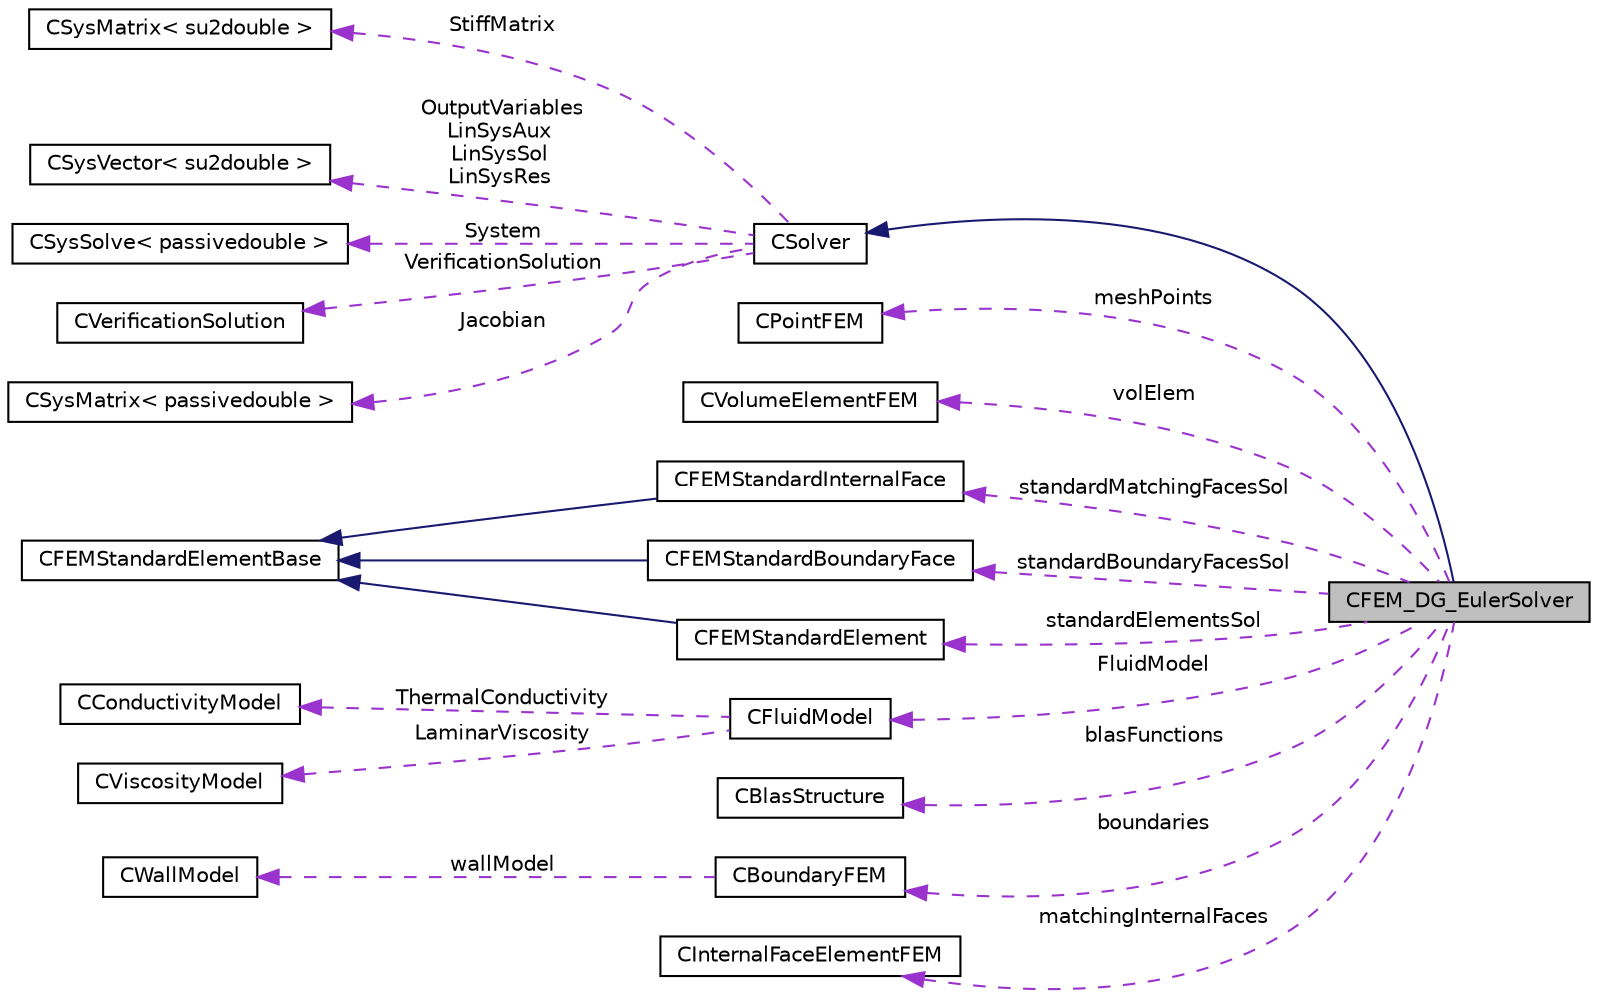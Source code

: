 digraph "CFEM_DG_EulerSolver"
{
  edge [fontname="Helvetica",fontsize="10",labelfontname="Helvetica",labelfontsize="10"];
  node [fontname="Helvetica",fontsize="10",shape=record];
  rankdir="LR";
  Node3 [label="CFEM_DG_EulerSolver",height=0.2,width=0.4,color="black", fillcolor="grey75", style="filled", fontcolor="black"];
  Node4 -> Node3 [dir="back",color="midnightblue",fontsize="10",style="solid",fontname="Helvetica"];
  Node4 [label="CSolver",height=0.2,width=0.4,color="black", fillcolor="white", style="filled",URL="$class_c_solver.html",tooltip="Main class for defining the PDE solution, it requires a child class for each particular solver (Euler..."];
  Node5 -> Node4 [dir="back",color="darkorchid3",fontsize="10",style="dashed",label=" StiffMatrix" ,fontname="Helvetica"];
  Node5 [label="CSysMatrix\< su2double \>",height=0.2,width=0.4,color="black", fillcolor="white", style="filled",URL="$class_c_sys_matrix.html"];
  Node6 -> Node4 [dir="back",color="darkorchid3",fontsize="10",style="dashed",label=" OutputVariables\nLinSysAux\nLinSysSol\nLinSysRes" ,fontname="Helvetica"];
  Node6 [label="CSysVector\< su2double \>",height=0.2,width=0.4,color="black", fillcolor="white", style="filled",URL="$class_c_sys_vector.html"];
  Node7 -> Node4 [dir="back",color="darkorchid3",fontsize="10",style="dashed",label=" System" ,fontname="Helvetica"];
  Node7 [label="CSysSolve\< passivedouble \>",height=0.2,width=0.4,color="black", fillcolor="white", style="filled",URL="$class_c_sys_solve.html"];
  Node8 -> Node4 [dir="back",color="darkorchid3",fontsize="10",style="dashed",label=" VerificationSolution" ,fontname="Helvetica"];
  Node8 [label="CVerificationSolution",height=0.2,width=0.4,color="black", fillcolor="white", style="filled",URL="$class_c_verification_solution.html",tooltip="Class for holding verification PDE solutions, e.g., phi = phi(x,y,z,t), used for initial conditions..."];
  Node9 -> Node4 [dir="back",color="darkorchid3",fontsize="10",style="dashed",label=" Jacobian" ,fontname="Helvetica"];
  Node9 [label="CSysMatrix\< passivedouble \>",height=0.2,width=0.4,color="black", fillcolor="white", style="filled",URL="$class_c_sys_matrix.html"];
  Node10 -> Node3 [dir="back",color="darkorchid3",fontsize="10",style="dashed",label=" meshPoints" ,fontname="Helvetica"];
  Node10 [label="CPointFEM",height=0.2,width=0.4,color="black", fillcolor="white", style="filled",URL="$class_c_point_f_e_m.html",tooltip="Class to a point for the FEM solver. "];
  Node11 -> Node3 [dir="back",color="darkorchid3",fontsize="10",style="dashed",label=" volElem" ,fontname="Helvetica"];
  Node11 [label="CVolumeElementFEM",height=0.2,width=0.4,color="black", fillcolor="white", style="filled",URL="$class_c_volume_element_f_e_m.html",tooltip="Class to store a volume element for the FEM solver. "];
  Node12 -> Node3 [dir="back",color="darkorchid3",fontsize="10",style="dashed",label=" standardMatchingFacesSol" ,fontname="Helvetica"];
  Node12 [label="CFEMStandardInternalFace",height=0.2,width=0.4,color="black", fillcolor="white", style="filled",URL="$class_c_f_e_m_standard_internal_face.html",tooltip="Class to define a FEM standard internal face. "];
  Node13 -> Node12 [dir="back",color="midnightblue",fontsize="10",style="solid",fontname="Helvetica"];
  Node13 [label="CFEMStandardElementBase",height=0.2,width=0.4,color="black", fillcolor="white", style="filled",URL="$class_c_f_e_m_standard_element_base.html",tooltip="Base class for a FEM standard element. "];
  Node14 -> Node3 [dir="back",color="darkorchid3",fontsize="10",style="dashed",label=" FluidModel" ,fontname="Helvetica"];
  Node14 [label="CFluidModel",height=0.2,width=0.4,color="black", fillcolor="white", style="filled",URL="$class_c_fluid_model.html",tooltip="Main class for defining the Thermo-Physical Model a child class for each particular Model (Ideal-Gas..."];
  Node15 -> Node14 [dir="back",color="darkorchid3",fontsize="10",style="dashed",label=" ThermalConductivity" ,fontname="Helvetica"];
  Node15 [label="CConductivityModel",height=0.2,width=0.4,color="black", fillcolor="white", style="filled",URL="$class_c_conductivity_model.html"];
  Node16 -> Node14 [dir="back",color="darkorchid3",fontsize="10",style="dashed",label=" LaminarViscosity" ,fontname="Helvetica"];
  Node16 [label="CViscosityModel",height=0.2,width=0.4,color="black", fillcolor="white", style="filled",URL="$class_c_viscosity_model.html",tooltip="Main class for defining the Transport-Physical Model a child class for each particular Model (Power l..."];
  Node17 -> Node3 [dir="back",color="darkorchid3",fontsize="10",style="dashed",label=" blasFunctions" ,fontname="Helvetica"];
  Node17 [label="CBlasStructure",height=0.2,width=0.4,color="black", fillcolor="white", style="filled",URL="$class_c_blas_structure.html",tooltip="Class, which serves as an interface to the BLAS functionalities needed. "];
  Node18 -> Node3 [dir="back",color="darkorchid3",fontsize="10",style="dashed",label=" boundaries" ,fontname="Helvetica"];
  Node18 [label="CBoundaryFEM",height=0.2,width=0.4,color="black", fillcolor="white", style="filled",URL="$class_c_boundary_f_e_m.html",tooltip="Class to store a boundary for the FEM solver. "];
  Node19 -> Node18 [dir="back",color="darkorchid3",fontsize="10",style="dashed",label=" wallModel" ,fontname="Helvetica"];
  Node19 [label="CWallModel",height=0.2,width=0.4,color="black", fillcolor="white", style="filled",URL="$class_c_wall_model.html",tooltip="Base class for defining the LES wall model. "];
  Node20 -> Node3 [dir="back",color="darkorchid3",fontsize="10",style="dashed",label=" standardBoundaryFacesSol" ,fontname="Helvetica"];
  Node20 [label="CFEMStandardBoundaryFace",height=0.2,width=0.4,color="black", fillcolor="white", style="filled",URL="$class_c_f_e_m_standard_boundary_face.html",tooltip="Class to define a FEM standard boundary face. "];
  Node13 -> Node20 [dir="back",color="midnightblue",fontsize="10",style="solid",fontname="Helvetica"];
  Node21 -> Node3 [dir="back",color="darkorchid3",fontsize="10",style="dashed",label=" standardElementsSol" ,fontname="Helvetica"];
  Node21 [label="CFEMStandardElement",height=0.2,width=0.4,color="black", fillcolor="white", style="filled",URL="$class_c_f_e_m_standard_element.html",tooltip="Class to define a FEM standard element. "];
  Node13 -> Node21 [dir="back",color="midnightblue",fontsize="10",style="solid",fontname="Helvetica"];
  Node22 -> Node3 [dir="back",color="darkorchid3",fontsize="10",style="dashed",label=" matchingInternalFaces" ,fontname="Helvetica"];
  Node22 [label="CInternalFaceElementFEM",height=0.2,width=0.4,color="black", fillcolor="white", style="filled",URL="$class_c_internal_face_element_f_e_m.html",tooltip="Class to store an internal face for the FEM solver. "];
}
